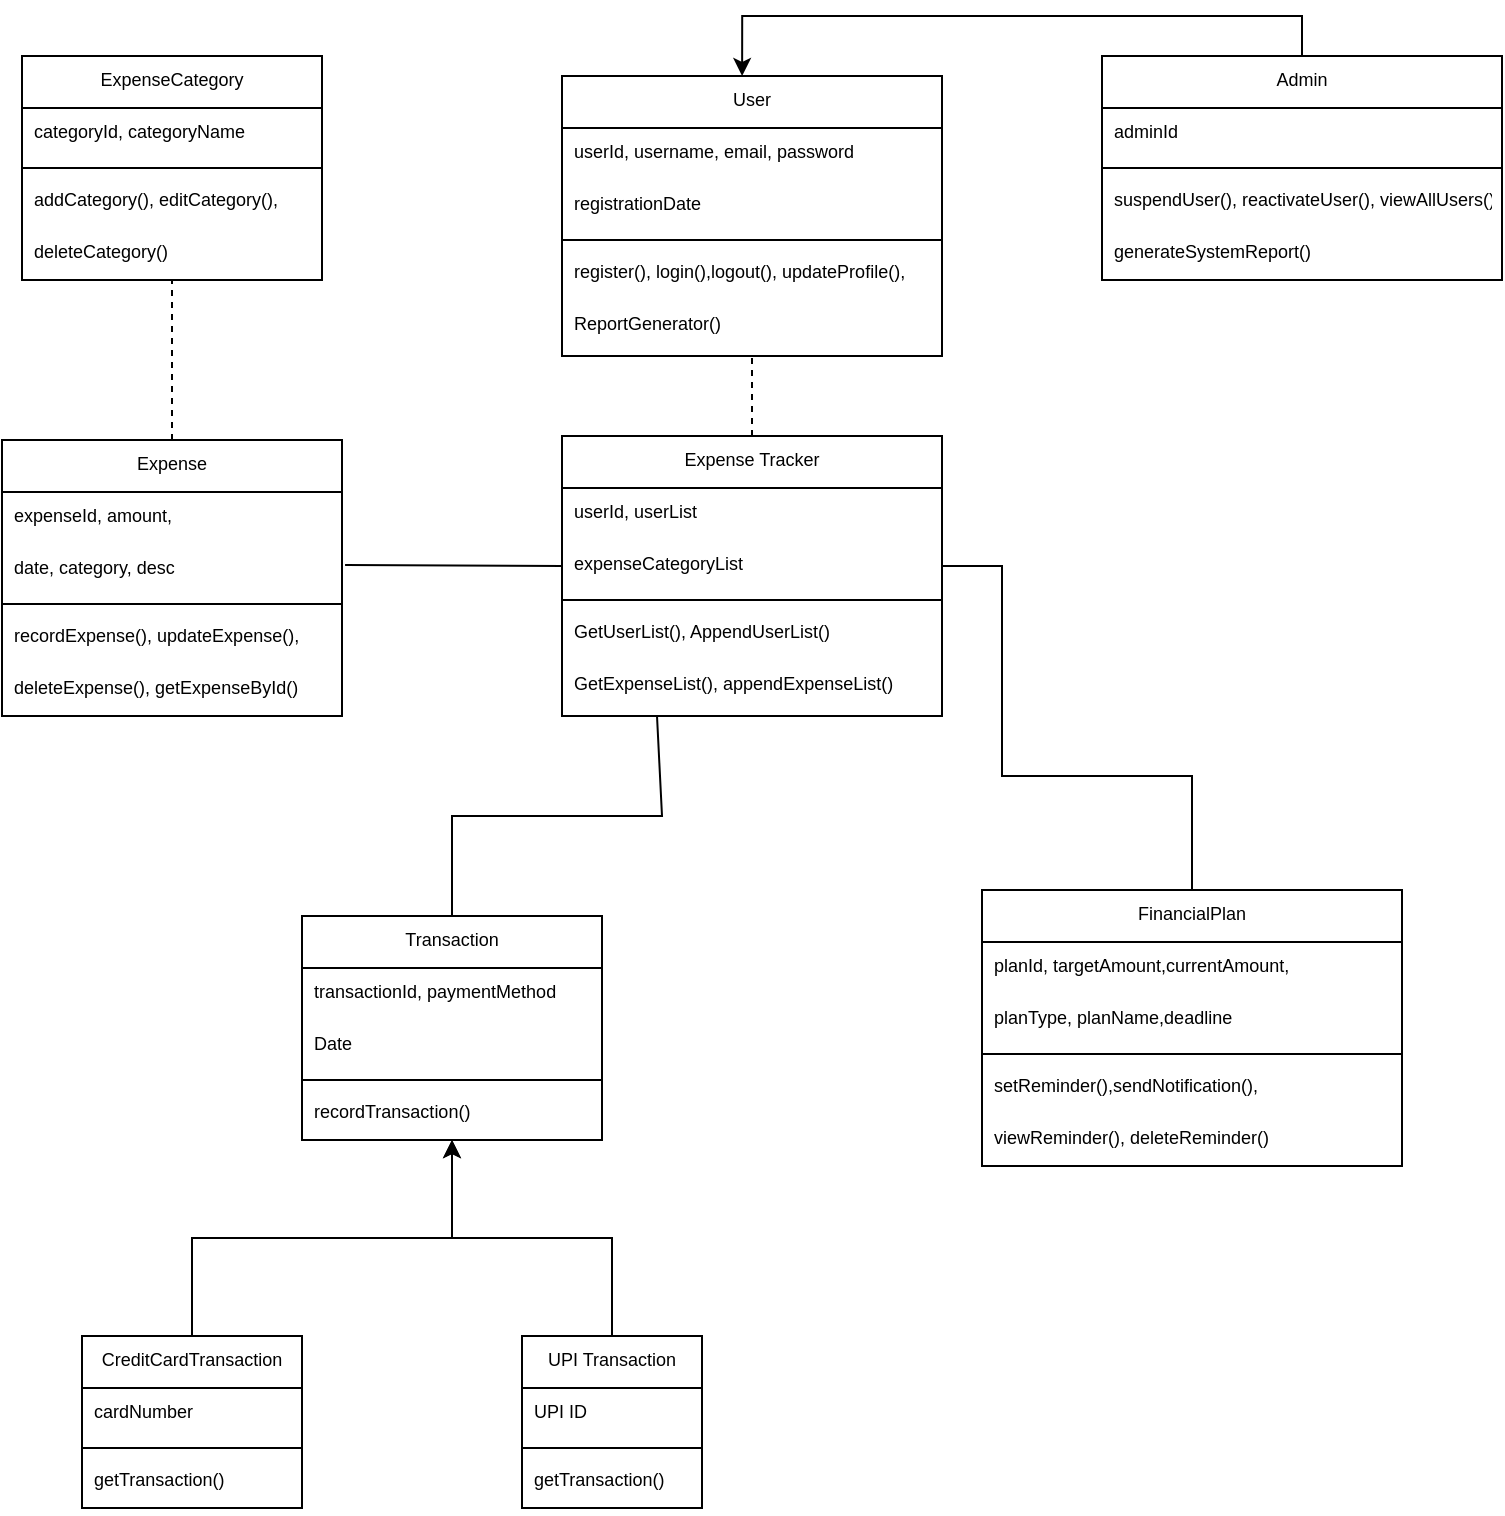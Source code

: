 <mxfile version="24.7.14">
  <diagram id="C5RBs43oDa-KdzZeNtuy" name="Page-1">
    <mxGraphModel dx="1147" dy="657" grid="1" gridSize="10" guides="1" tooltips="1" connect="1" arrows="1" fold="1" page="1" pageScale="1" pageWidth="827" pageHeight="1169" math="0" shadow="0">
      <root>
        <mxCell id="WIyWlLk6GJQsqaUBKTNV-0" />
        <mxCell id="WIyWlLk6GJQsqaUBKTNV-1" parent="WIyWlLk6GJQsqaUBKTNV-0" />
        <mxCell id="OCV9bTOJfKCDQNKnnADA-19" style="edgeStyle=orthogonalEdgeStyle;rounded=0;orthogonalLoop=1;jettySize=auto;html=1;entryX=0.5;entryY=1;entryDx=0;entryDy=0;fontSize=9;" parent="WIyWlLk6GJQsqaUBKTNV-1" source="OCV9bTOJfKCDQNKnnADA-0" target="OCV9bTOJfKCDQNKnnADA-12" edge="1">
          <mxGeometry relative="1" as="geometry" />
        </mxCell>
        <mxCell id="OCV9bTOJfKCDQNKnnADA-0" value="CreditCardTransaction    " style="swimlane;fontStyle=0;align=center;verticalAlign=top;childLayout=stackLayout;horizontal=1;startSize=26;horizontalStack=0;resizeParent=1;resizeLast=0;collapsible=1;marginBottom=0;rounded=0;shadow=0;strokeWidth=1;fontSize=9;" parent="WIyWlLk6GJQsqaUBKTNV-1" vertex="1">
          <mxGeometry x="60" y="720" width="110" height="86" as="geometry">
            <mxRectangle x="130" y="380" width="160" height="26" as="alternateBounds" />
          </mxGeometry>
        </mxCell>
        <mxCell id="OCV9bTOJfKCDQNKnnADA-1" value="cardNumber                " style="text;align=left;verticalAlign=top;spacingLeft=4;spacingRight=4;overflow=hidden;rotatable=0;points=[[0,0.5],[1,0.5]];portConstraint=eastwest;fontSize=9;" parent="OCV9bTOJfKCDQNKnnADA-0" vertex="1">
          <mxGeometry y="26" width="110" height="26" as="geometry" />
        </mxCell>
        <mxCell id="OCV9bTOJfKCDQNKnnADA-3" value="" style="line;html=1;strokeWidth=1;align=left;verticalAlign=middle;spacingTop=-1;spacingLeft=3;spacingRight=3;rotatable=0;labelPosition=right;points=[];portConstraint=eastwest;fontSize=9;" parent="OCV9bTOJfKCDQNKnnADA-0" vertex="1">
          <mxGeometry y="52" width="110" height="8" as="geometry" />
        </mxCell>
        <mxCell id="OCV9bTOJfKCDQNKnnADA-4" value="getTransaction()&#xa;&#xa;" style="text;align=left;verticalAlign=top;spacingLeft=4;spacingRight=4;overflow=hidden;rotatable=0;points=[[0,0.5],[1,0.5]];portConstraint=eastwest;fontStyle=0;fontSize=9;" parent="OCV9bTOJfKCDQNKnnADA-0" vertex="1">
          <mxGeometry y="60" width="110" height="26" as="geometry" />
        </mxCell>
        <mxCell id="OCV9bTOJfKCDQNKnnADA-23" style="edgeStyle=orthogonalEdgeStyle;rounded=0;orthogonalLoop=1;jettySize=auto;html=1;entryX=0.5;entryY=1;entryDx=0;entryDy=0;fontSize=9;" parent="WIyWlLk6GJQsqaUBKTNV-1" source="OCV9bTOJfKCDQNKnnADA-6" target="OCV9bTOJfKCDQNKnnADA-12" edge="1">
          <mxGeometry relative="1" as="geometry" />
        </mxCell>
        <mxCell id="OCV9bTOJfKCDQNKnnADA-6" value="UPI Transaction" style="swimlane;fontStyle=0;align=center;verticalAlign=top;childLayout=stackLayout;horizontal=1;startSize=26;horizontalStack=0;resizeParent=1;resizeLast=0;collapsible=1;marginBottom=0;rounded=0;shadow=0;strokeWidth=1;fontSize=9;" parent="WIyWlLk6GJQsqaUBKTNV-1" vertex="1">
          <mxGeometry x="280" y="720" width="90" height="86" as="geometry">
            <mxRectangle x="130" y="380" width="160" height="26" as="alternateBounds" />
          </mxGeometry>
        </mxCell>
        <mxCell id="OCV9bTOJfKCDQNKnnADA-7" value="UPI ID" style="text;align=left;verticalAlign=top;spacingLeft=4;spacingRight=4;overflow=hidden;rotatable=0;points=[[0,0.5],[1,0.5]];portConstraint=eastwest;fontSize=9;" parent="OCV9bTOJfKCDQNKnnADA-6" vertex="1">
          <mxGeometry y="26" width="90" height="26" as="geometry" />
        </mxCell>
        <mxCell id="OCV9bTOJfKCDQNKnnADA-9" value="" style="line;html=1;strokeWidth=1;align=left;verticalAlign=middle;spacingTop=-1;spacingLeft=3;spacingRight=3;rotatable=0;labelPosition=right;points=[];portConstraint=eastwest;fontSize=9;" parent="OCV9bTOJfKCDQNKnnADA-6" vertex="1">
          <mxGeometry y="52" width="90" height="8" as="geometry" />
        </mxCell>
        <mxCell id="OCV9bTOJfKCDQNKnnADA-11" value="getTransaction()" style="text;align=left;verticalAlign=top;spacingLeft=4;spacingRight=4;overflow=hidden;rotatable=0;points=[[0,0.5],[1,0.5]];portConstraint=eastwest;fontSize=9;" parent="OCV9bTOJfKCDQNKnnADA-6" vertex="1">
          <mxGeometry y="60" width="90" height="26" as="geometry" />
        </mxCell>
        <mxCell id="OCV9bTOJfKCDQNKnnADA-12" value=" Transaction" style="swimlane;fontStyle=0;align=center;verticalAlign=top;childLayout=stackLayout;horizontal=1;startSize=26;horizontalStack=0;resizeParent=1;resizeLast=0;collapsible=1;marginBottom=0;rounded=0;shadow=0;strokeWidth=1;fontSize=9;" parent="WIyWlLk6GJQsqaUBKTNV-1" vertex="1">
          <mxGeometry x="170" y="510" width="150" height="112" as="geometry">
            <mxRectangle x="130" y="380" width="160" height="26" as="alternateBounds" />
          </mxGeometry>
        </mxCell>
        <mxCell id="OCV9bTOJfKCDQNKnnADA-13" value="transactionId, paymentMethod&#xa;&#xa;" style="text;align=left;verticalAlign=top;spacingLeft=4;spacingRight=4;overflow=hidden;rotatable=0;points=[[0,0.5],[1,0.5]];portConstraint=eastwest;fontSize=9;" parent="OCV9bTOJfKCDQNKnnADA-12" vertex="1">
          <mxGeometry y="26" width="150" height="26" as="geometry" />
        </mxCell>
        <mxCell id="OCV9bTOJfKCDQNKnnADA-14" value="Date" style="text;align=left;verticalAlign=top;spacingLeft=4;spacingRight=4;overflow=hidden;rotatable=0;points=[[0,0.5],[1,0.5]];portConstraint=eastwest;rounded=0;shadow=0;html=0;fontSize=9;" parent="OCV9bTOJfKCDQNKnnADA-12" vertex="1">
          <mxGeometry y="52" width="150" height="26" as="geometry" />
        </mxCell>
        <mxCell id="OCV9bTOJfKCDQNKnnADA-15" value="" style="line;html=1;strokeWidth=1;align=left;verticalAlign=middle;spacingTop=-1;spacingLeft=3;spacingRight=3;rotatable=0;labelPosition=right;points=[];portConstraint=eastwest;fontSize=9;" parent="OCV9bTOJfKCDQNKnnADA-12" vertex="1">
          <mxGeometry y="78" width="150" height="8" as="geometry" />
        </mxCell>
        <mxCell id="OCV9bTOJfKCDQNKnnADA-16" value="recordTransaction()" style="text;align=left;verticalAlign=top;spacingLeft=4;spacingRight=4;overflow=hidden;rotatable=0;points=[[0,0.5],[1,0.5]];portConstraint=eastwest;fontStyle=0;fontSize=9;" parent="OCV9bTOJfKCDQNKnnADA-12" vertex="1">
          <mxGeometry y="86" width="150" height="26" as="geometry" />
        </mxCell>
        <mxCell id="OCV9bTOJfKCDQNKnnADA-24" value="Expense Tracker" style="swimlane;fontStyle=0;align=center;verticalAlign=top;childLayout=stackLayout;horizontal=1;startSize=26;horizontalStack=0;resizeParent=1;resizeLast=0;collapsible=1;marginBottom=0;rounded=0;shadow=0;strokeWidth=1;fontSize=9;" parent="WIyWlLk6GJQsqaUBKTNV-1" vertex="1">
          <mxGeometry x="300" y="270" width="190" height="140" as="geometry">
            <mxRectangle x="130" y="380" width="160" height="26" as="alternateBounds" />
          </mxGeometry>
        </mxCell>
        <mxCell id="OCV9bTOJfKCDQNKnnADA-25" value="userId, userList" style="text;align=left;verticalAlign=top;spacingLeft=4;spacingRight=4;overflow=hidden;rotatable=0;points=[[0,0.5],[1,0.5]];portConstraint=eastwest;fontSize=9;" parent="OCV9bTOJfKCDQNKnnADA-24" vertex="1">
          <mxGeometry y="26" width="190" height="26" as="geometry" />
        </mxCell>
        <mxCell id="OCV9bTOJfKCDQNKnnADA-26" value="expenseCategoryList" style="text;align=left;verticalAlign=top;spacingLeft=4;spacingRight=4;overflow=hidden;rotatable=0;points=[[0,0.5],[1,0.5]];portConstraint=eastwest;rounded=0;shadow=0;html=0;fontSize=9;" parent="OCV9bTOJfKCDQNKnnADA-24" vertex="1">
          <mxGeometry y="52" width="190" height="26" as="geometry" />
        </mxCell>
        <mxCell id="OCV9bTOJfKCDQNKnnADA-27" value="" style="line;html=1;strokeWidth=1;align=left;verticalAlign=middle;spacingTop=-1;spacingLeft=3;spacingRight=3;rotatable=0;labelPosition=right;points=[];portConstraint=eastwest;fontSize=9;" parent="OCV9bTOJfKCDQNKnnADA-24" vertex="1">
          <mxGeometry y="78" width="190" height="8" as="geometry" />
        </mxCell>
        <mxCell id="OCV9bTOJfKCDQNKnnADA-28" value="GetUserList(), AppendUserList()" style="text;align=left;verticalAlign=top;spacingLeft=4;spacingRight=4;overflow=hidden;rotatable=0;points=[[0,0.5],[1,0.5]];portConstraint=eastwest;fontStyle=0;fontSize=9;" parent="OCV9bTOJfKCDQNKnnADA-24" vertex="1">
          <mxGeometry y="86" width="190" height="26" as="geometry" />
        </mxCell>
        <mxCell id="OCV9bTOJfKCDQNKnnADA-29" value="GetExpenseList(), appendExpenseList()" style="text;align=left;verticalAlign=top;spacingLeft=4;spacingRight=4;overflow=hidden;rotatable=0;points=[[0,0.5],[1,0.5]];portConstraint=eastwest;fontSize=9;" parent="OCV9bTOJfKCDQNKnnADA-24" vertex="1">
          <mxGeometry y="112" width="190" height="26" as="geometry" />
        </mxCell>
        <mxCell id="OCV9bTOJfKCDQNKnnADA-30" value="Admin&#xa;" style="swimlane;fontStyle=0;align=center;verticalAlign=top;childLayout=stackLayout;horizontal=1;startSize=26;horizontalStack=0;resizeParent=1;resizeLast=0;collapsible=1;marginBottom=0;rounded=0;shadow=0;strokeWidth=1;fontSize=9;" parent="WIyWlLk6GJQsqaUBKTNV-1" vertex="1">
          <mxGeometry x="570" y="80" width="200" height="112" as="geometry">
            <mxRectangle x="130" y="380" width="160" height="26" as="alternateBounds" />
          </mxGeometry>
        </mxCell>
        <mxCell id="OCV9bTOJfKCDQNKnnADA-31" value="adminId                   " style="text;align=left;verticalAlign=top;spacingLeft=4;spacingRight=4;overflow=hidden;rotatable=0;points=[[0,0.5],[1,0.5]];portConstraint=eastwest;fontSize=9;" parent="OCV9bTOJfKCDQNKnnADA-30" vertex="1">
          <mxGeometry y="26" width="200" height="26" as="geometry" />
        </mxCell>
        <mxCell id="OCV9bTOJfKCDQNKnnADA-33" value="" style="line;html=1;strokeWidth=1;align=left;verticalAlign=middle;spacingTop=-1;spacingLeft=3;spacingRight=3;rotatable=0;labelPosition=right;points=[];portConstraint=eastwest;fontSize=9;" parent="OCV9bTOJfKCDQNKnnADA-30" vertex="1">
          <mxGeometry y="52" width="200" height="8" as="geometry" />
        </mxCell>
        <mxCell id="OCV9bTOJfKCDQNKnnADA-34" value="suspendUser(), reactivateUser(), viewAllUsers()" style="text;align=left;verticalAlign=top;spacingLeft=4;spacingRight=4;overflow=hidden;rotatable=0;points=[[0,0.5],[1,0.5]];portConstraint=eastwest;fontStyle=0;fontSize=9;" parent="OCV9bTOJfKCDQNKnnADA-30" vertex="1">
          <mxGeometry y="60" width="200" height="26" as="geometry" />
        </mxCell>
        <mxCell id="OCV9bTOJfKCDQNKnnADA-35" value="generateSystemReport() " style="text;align=left;verticalAlign=top;spacingLeft=4;spacingRight=4;overflow=hidden;rotatable=0;points=[[0,0.5],[1,0.5]];portConstraint=eastwest;fontSize=9;" parent="OCV9bTOJfKCDQNKnnADA-30" vertex="1">
          <mxGeometry y="86" width="200" height="26" as="geometry" />
        </mxCell>
        <mxCell id="OCV9bTOJfKCDQNKnnADA-36" value="ExpenseCategory" style="swimlane;fontStyle=0;align=center;verticalAlign=top;childLayout=stackLayout;horizontal=1;startSize=26;horizontalStack=0;resizeParent=1;resizeLast=0;collapsible=1;marginBottom=0;rounded=0;shadow=0;strokeWidth=1;fontSize=9;" parent="WIyWlLk6GJQsqaUBKTNV-1" vertex="1">
          <mxGeometry x="30" y="80" width="150" height="112" as="geometry">
            <mxRectangle x="130" y="380" width="160" height="26" as="alternateBounds" />
          </mxGeometry>
        </mxCell>
        <mxCell id="OCV9bTOJfKCDQNKnnADA-37" value="categoryId, categoryName" style="text;align=left;verticalAlign=top;spacingLeft=4;spacingRight=4;overflow=hidden;rotatable=0;points=[[0,0.5],[1,0.5]];portConstraint=eastwest;fontSize=9;" parent="OCV9bTOJfKCDQNKnnADA-36" vertex="1">
          <mxGeometry y="26" width="150" height="26" as="geometry" />
        </mxCell>
        <mxCell id="OCV9bTOJfKCDQNKnnADA-39" value="" style="line;html=1;strokeWidth=1;align=left;verticalAlign=middle;spacingTop=-1;spacingLeft=3;spacingRight=3;rotatable=0;labelPosition=right;points=[];portConstraint=eastwest;fontSize=9;" parent="OCV9bTOJfKCDQNKnnADA-36" vertex="1">
          <mxGeometry y="52" width="150" height="8" as="geometry" />
        </mxCell>
        <mxCell id="OCV9bTOJfKCDQNKnnADA-40" value="addCategory(), editCategory()," style="text;align=left;verticalAlign=top;spacingLeft=4;spacingRight=4;overflow=hidden;rotatable=0;points=[[0,0.5],[1,0.5]];portConstraint=eastwest;fontStyle=0;fontSize=9;" parent="OCV9bTOJfKCDQNKnnADA-36" vertex="1">
          <mxGeometry y="60" width="150" height="26" as="geometry" />
        </mxCell>
        <mxCell id="OCV9bTOJfKCDQNKnnADA-41" value="deleteCategory()" style="text;align=left;verticalAlign=top;spacingLeft=4;spacingRight=4;overflow=hidden;rotatable=0;points=[[0,0.5],[1,0.5]];portConstraint=eastwest;fontSize=9;" parent="OCV9bTOJfKCDQNKnnADA-36" vertex="1">
          <mxGeometry y="86" width="150" height="26" as="geometry" />
        </mxCell>
        <mxCell id="OCV9bTOJfKCDQNKnnADA-42" value="Expense            " style="swimlane;fontStyle=0;align=center;verticalAlign=top;childLayout=stackLayout;horizontal=1;startSize=26;horizontalStack=0;resizeParent=1;resizeLast=0;collapsible=1;marginBottom=0;rounded=0;shadow=0;strokeWidth=1;fontSize=9;" parent="WIyWlLk6GJQsqaUBKTNV-1" vertex="1">
          <mxGeometry x="20" y="272" width="170" height="138" as="geometry">
            <mxRectangle x="130" y="380" width="160" height="26" as="alternateBounds" />
          </mxGeometry>
        </mxCell>
        <mxCell id="OCV9bTOJfKCDQNKnnADA-43" value="expenseId, amount," style="text;align=left;verticalAlign=top;spacingLeft=4;spacingRight=4;overflow=hidden;rotatable=0;points=[[0,0.5],[1,0.5]];portConstraint=eastwest;fontSize=9;" parent="OCV9bTOJfKCDQNKnnADA-42" vertex="1">
          <mxGeometry y="26" width="170" height="26" as="geometry" />
        </mxCell>
        <mxCell id="OCV9bTOJfKCDQNKnnADA-44" value="date, category, desc" style="text;align=left;verticalAlign=top;spacingLeft=4;spacingRight=4;overflow=hidden;rotatable=0;points=[[0,0.5],[1,0.5]];portConstraint=eastwest;rounded=0;shadow=0;html=0;fontSize=9;" parent="OCV9bTOJfKCDQNKnnADA-42" vertex="1">
          <mxGeometry y="52" width="170" height="26" as="geometry" />
        </mxCell>
        <mxCell id="OCV9bTOJfKCDQNKnnADA-45" value="" style="line;html=1;strokeWidth=1;align=left;verticalAlign=middle;spacingTop=-1;spacingLeft=3;spacingRight=3;rotatable=0;labelPosition=right;points=[];portConstraint=eastwest;fontSize=9;" parent="OCV9bTOJfKCDQNKnnADA-42" vertex="1">
          <mxGeometry y="78" width="170" height="8" as="geometry" />
        </mxCell>
        <mxCell id="OCV9bTOJfKCDQNKnnADA-46" value="recordExpense(), updateExpense()," style="text;align=left;verticalAlign=top;spacingLeft=4;spacingRight=4;overflow=hidden;rotatable=0;points=[[0,0.5],[1,0.5]];portConstraint=eastwest;fontStyle=0;fontSize=9;" parent="OCV9bTOJfKCDQNKnnADA-42" vertex="1">
          <mxGeometry y="86" width="170" height="26" as="geometry" />
        </mxCell>
        <mxCell id="OCV9bTOJfKCDQNKnnADA-47" value="deleteExpense(), getExpenseById()" style="text;align=left;verticalAlign=top;spacingLeft=4;spacingRight=4;overflow=hidden;rotatable=0;points=[[0,0.5],[1,0.5]];portConstraint=eastwest;fontSize=9;" parent="OCV9bTOJfKCDQNKnnADA-42" vertex="1">
          <mxGeometry y="112" width="170" height="26" as="geometry" />
        </mxCell>
        <mxCell id="OCV9bTOJfKCDQNKnnADA-50" style="edgeStyle=orthogonalEdgeStyle;rounded=0;orthogonalLoop=1;jettySize=auto;html=1;exitX=0.5;exitY=0;exitDx=0;exitDy=0;entryX=0.474;entryY=0;entryDx=0;entryDy=0;entryPerimeter=0;" parent="WIyWlLk6GJQsqaUBKTNV-1" source="OCV9bTOJfKCDQNKnnADA-30" target="77mKdDqUYJa5O5k3lbw4-0" edge="1">
          <mxGeometry relative="1" as="geometry" />
        </mxCell>
        <mxCell id="OCV9bTOJfKCDQNKnnADA-51" value="" style="endArrow=none;dashed=1;html=1;rounded=0;entryX=0.5;entryY=1;entryDx=0;entryDy=0;exitX=0.5;exitY=0;exitDx=0;exitDy=0;" parent="WIyWlLk6GJQsqaUBKTNV-1" source="OCV9bTOJfKCDQNKnnADA-42" target="OCV9bTOJfKCDQNKnnADA-36" edge="1">
          <mxGeometry width="50" height="50" relative="1" as="geometry">
            <mxPoint x="330" y="260" as="sourcePoint" />
            <mxPoint x="380" y="210" as="targetPoint" />
          </mxGeometry>
        </mxCell>
        <mxCell id="OCV9bTOJfKCDQNKnnADA-62" value="" style="endArrow=none;html=1;rounded=0;exitX=1;exitY=0.5;exitDx=0;exitDy=0;" parent="WIyWlLk6GJQsqaUBKTNV-1" source="OCV9bTOJfKCDQNKnnADA-26" target="OCV9bTOJfKCDQNKnnADA-64" edge="1">
          <mxGeometry width="50" height="50" relative="1" as="geometry">
            <mxPoint x="440" y="400" as="sourcePoint" />
            <mxPoint x="490" y="350" as="targetPoint" />
            <Array as="points">
              <mxPoint x="520" y="335" />
              <mxPoint x="520" y="440" />
              <mxPoint x="615" y="440" />
            </Array>
          </mxGeometry>
        </mxCell>
        <mxCell id="OCV9bTOJfKCDQNKnnADA-63" value="" style="endArrow=none;html=1;rounded=0;entryX=0;entryY=0.5;entryDx=0;entryDy=0;exitX=1.009;exitY=0.405;exitDx=0;exitDy=0;exitPerimeter=0;" parent="WIyWlLk6GJQsqaUBKTNV-1" source="OCV9bTOJfKCDQNKnnADA-44" target="OCV9bTOJfKCDQNKnnADA-26" edge="1">
          <mxGeometry width="50" height="50" relative="1" as="geometry">
            <mxPoint x="200" y="380" as="sourcePoint" />
            <mxPoint x="300" y="386" as="targetPoint" />
          </mxGeometry>
        </mxCell>
        <mxCell id="OCV9bTOJfKCDQNKnnADA-64" value=" FinancialPlan " style="swimlane;fontStyle=0;align=center;verticalAlign=top;childLayout=stackLayout;horizontal=1;startSize=26;horizontalStack=0;resizeParent=1;resizeLast=0;collapsible=1;marginBottom=0;rounded=0;shadow=0;strokeWidth=1;fontSize=9;" parent="WIyWlLk6GJQsqaUBKTNV-1" vertex="1">
          <mxGeometry x="510" y="497" width="210" height="138" as="geometry">
            <mxRectangle x="130" y="380" width="160" height="26" as="alternateBounds" />
          </mxGeometry>
        </mxCell>
        <mxCell id="OCV9bTOJfKCDQNKnnADA-65" value=" planId, targetAmount,currentAmount, &#xa;" style="text;align=left;verticalAlign=top;spacingLeft=4;spacingRight=4;overflow=hidden;rotatable=0;points=[[0,0.5],[1,0.5]];portConstraint=eastwest;fontSize=9;" parent="OCV9bTOJfKCDQNKnnADA-64" vertex="1">
          <mxGeometry y="26" width="210" height="26" as="geometry" />
        </mxCell>
        <mxCell id="OCV9bTOJfKCDQNKnnADA-69" value="planType, planName,deadline" style="text;align=left;verticalAlign=top;spacingLeft=4;spacingRight=4;overflow=hidden;rotatable=0;points=[[0,0.5],[1,0.5]];portConstraint=eastwest;fontSize=9;" parent="OCV9bTOJfKCDQNKnnADA-64" vertex="1">
          <mxGeometry y="52" width="210" height="26" as="geometry" />
        </mxCell>
        <mxCell id="OCV9bTOJfKCDQNKnnADA-66" value="" style="line;html=1;strokeWidth=1;align=left;verticalAlign=middle;spacingTop=-1;spacingLeft=3;spacingRight=3;rotatable=0;labelPosition=right;points=[];portConstraint=eastwest;fontSize=9;" parent="OCV9bTOJfKCDQNKnnADA-64" vertex="1">
          <mxGeometry y="78" width="210" height="8" as="geometry" />
        </mxCell>
        <mxCell id="OCV9bTOJfKCDQNKnnADA-67" value="setReminder(),sendNotification()," style="text;align=left;verticalAlign=top;spacingLeft=4;spacingRight=4;overflow=hidden;rotatable=0;points=[[0,0.5],[1,0.5]];portConstraint=eastwest;fontStyle=0;fontSize=9;" parent="OCV9bTOJfKCDQNKnnADA-64" vertex="1">
          <mxGeometry y="86" width="210" height="26" as="geometry" />
        </mxCell>
        <mxCell id="OCV9bTOJfKCDQNKnnADA-68" value="viewReminder(), deleteReminder()" style="text;align=left;verticalAlign=top;spacingLeft=4;spacingRight=4;overflow=hidden;rotatable=0;points=[[0,0.5],[1,0.5]];portConstraint=eastwest;fontSize=9;" parent="OCV9bTOJfKCDQNKnnADA-64" vertex="1">
          <mxGeometry y="112" width="210" height="26" as="geometry" />
        </mxCell>
        <mxCell id="OCV9bTOJfKCDQNKnnADA-79" value="" style="endArrow=none;html=1;rounded=0;entryX=0.25;entryY=1;entryDx=0;entryDy=0;exitX=0.5;exitY=0;exitDx=0;exitDy=0;" parent="WIyWlLk6GJQsqaUBKTNV-1" source="OCV9bTOJfKCDQNKnnADA-12" target="OCV9bTOJfKCDQNKnnADA-24" edge="1">
          <mxGeometry width="50" height="50" relative="1" as="geometry">
            <mxPoint x="70" y="550" as="sourcePoint" />
            <mxPoint x="120" y="500" as="targetPoint" />
            <Array as="points">
              <mxPoint x="245" y="460" />
              <mxPoint x="350" y="460" />
            </Array>
          </mxGeometry>
        </mxCell>
        <mxCell id="77mKdDqUYJa5O5k3lbw4-0" value=" User " style="swimlane;fontStyle=0;align=center;verticalAlign=top;childLayout=stackLayout;horizontal=1;startSize=26;horizontalStack=0;resizeParent=1;resizeLast=0;collapsible=1;marginBottom=0;rounded=0;shadow=0;strokeWidth=1;fontSize=9;" vertex="1" parent="WIyWlLk6GJQsqaUBKTNV-1">
          <mxGeometry x="300" y="90" width="190" height="140" as="geometry">
            <mxRectangle x="130" y="380" width="160" height="26" as="alternateBounds" />
          </mxGeometry>
        </mxCell>
        <mxCell id="77mKdDqUYJa5O5k3lbw4-1" value="userId, username, email, password" style="text;align=left;verticalAlign=top;spacingLeft=4;spacingRight=4;overflow=hidden;rotatable=0;points=[[0,0.5],[1,0.5]];portConstraint=eastwest;fontSize=9;" vertex="1" parent="77mKdDqUYJa5O5k3lbw4-0">
          <mxGeometry y="26" width="190" height="26" as="geometry" />
        </mxCell>
        <mxCell id="77mKdDqUYJa5O5k3lbw4-2" value="registrationDate                  " style="text;align=left;verticalAlign=top;spacingLeft=4;spacingRight=4;overflow=hidden;rotatable=0;points=[[0,0.5],[1,0.5]];portConstraint=eastwest;rounded=0;shadow=0;html=0;fontSize=9;" vertex="1" parent="77mKdDqUYJa5O5k3lbw4-0">
          <mxGeometry y="52" width="190" height="26" as="geometry" />
        </mxCell>
        <mxCell id="77mKdDqUYJa5O5k3lbw4-3" value="" style="line;html=1;strokeWidth=1;align=left;verticalAlign=middle;spacingTop=-1;spacingLeft=3;spacingRight=3;rotatable=0;labelPosition=right;points=[];portConstraint=eastwest;fontSize=9;" vertex="1" parent="77mKdDqUYJa5O5k3lbw4-0">
          <mxGeometry y="78" width="190" height="8" as="geometry" />
        </mxCell>
        <mxCell id="77mKdDqUYJa5O5k3lbw4-4" value="register(), login(),logout(), updateProfile()," style="text;align=left;verticalAlign=top;spacingLeft=4;spacingRight=4;overflow=hidden;rotatable=0;points=[[0,0.5],[1,0.5]];portConstraint=eastwest;fontStyle=0;fontSize=9;" vertex="1" parent="77mKdDqUYJa5O5k3lbw4-0">
          <mxGeometry y="86" width="190" height="26" as="geometry" />
        </mxCell>
        <mxCell id="77mKdDqUYJa5O5k3lbw4-5" value="ReportGenerator()" style="text;align=left;verticalAlign=top;spacingLeft=4;spacingRight=4;overflow=hidden;rotatable=0;points=[[0,0.5],[1,0.5]];portConstraint=eastwest;fontSize=9;" vertex="1" parent="77mKdDqUYJa5O5k3lbw4-0">
          <mxGeometry y="112" width="190" height="26" as="geometry" />
        </mxCell>
        <mxCell id="77mKdDqUYJa5O5k3lbw4-6" value="" style="endArrow=none;dashed=1;html=1;rounded=0;entryX=0.5;entryY=1;entryDx=0;entryDy=0;exitX=0.5;exitY=0;exitDx=0;exitDy=0;" edge="1" parent="WIyWlLk6GJQsqaUBKTNV-1" source="OCV9bTOJfKCDQNKnnADA-24" target="77mKdDqUYJa5O5k3lbw4-0">
          <mxGeometry width="50" height="50" relative="1" as="geometry">
            <mxPoint x="115" y="282" as="sourcePoint" />
            <mxPoint x="115" y="202" as="targetPoint" />
          </mxGeometry>
        </mxCell>
      </root>
    </mxGraphModel>
  </diagram>
</mxfile>
